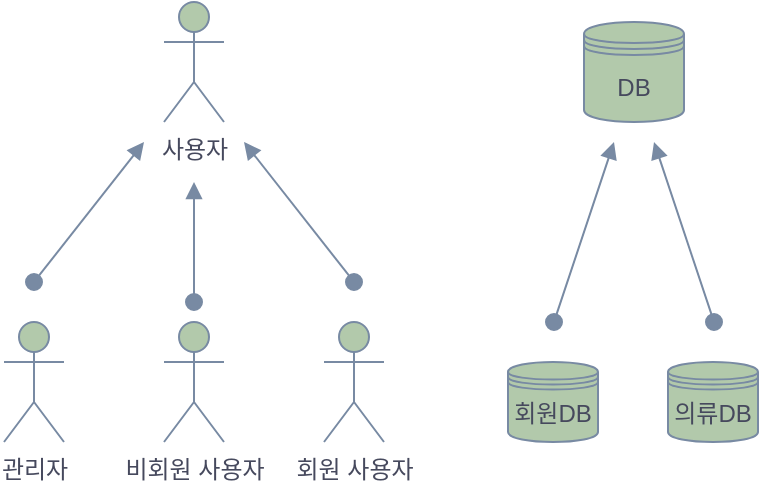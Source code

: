 <mxfile version="17.4.5" type="device"><diagram id="907NcnrzGQsfsX39xmy_" name="Page-1"><mxGraphModel dx="2782" dy="627" grid="1" gridSize="10" guides="1" tooltips="1" connect="1" arrows="1" fold="1" page="1" pageScale="1" pageWidth="850" pageHeight="1100" math="0" shadow="0"><root><mxCell id="0"/><mxCell id="1" parent="0"/><mxCell id="ac8CNx1NNNnwnDvBf2mb-1" value="회원 사용자&lt;br&gt;" style="shape=umlActor;verticalLabelPosition=bottom;verticalAlign=top;html=1;outlineConnect=0;fillColor=#B2C9AB;strokeColor=#788AA3;fontColor=#46495D;" parent="1" vertex="1"><mxGeometry x="-1320" y="200" width="30" height="60" as="geometry"/></mxCell><mxCell id="ac8CNx1NNNnwnDvBf2mb-5" value="비회원 사용자&lt;br&gt;" style="shape=umlActor;verticalLabelPosition=bottom;verticalAlign=top;html=1;outlineConnect=0;fillColor=#B2C9AB;strokeColor=#788AA3;fontColor=#46495D;" parent="1" vertex="1"><mxGeometry x="-1400" y="200" width="30" height="60" as="geometry"/></mxCell><mxCell id="ac8CNx1NNNnwnDvBf2mb-7" value="관리자" style="shape=umlActor;verticalLabelPosition=bottom;verticalAlign=top;html=1;outlineConnect=0;fillColor=#B2C9AB;strokeColor=#788AA3;fontColor=#46495D;" parent="1" vertex="1"><mxGeometry x="-1480" y="200" width="30" height="60" as="geometry"/></mxCell><mxCell id="ac8CNx1NNNnwnDvBf2mb-19" value="사용자" style="shape=umlActor;verticalLabelPosition=bottom;verticalAlign=top;html=1;rounded=0;sketch=0;fontColor=#46495D;strokeColor=#788AA3;fillColor=#B2C9AB;" parent="1" vertex="1"><mxGeometry x="-1400" y="40" width="30" height="60" as="geometry"/></mxCell><mxCell id="ac8CNx1NNNnwnDvBf2mb-29" value="" style="html=1;verticalAlign=bottom;startArrow=oval;startFill=1;endArrow=block;startSize=8;rounded=1;sketch=0;fontColor=#46495D;strokeColor=#788AA3;fillColor=#B2C9AB;curved=0;" parent="1" edge="1"><mxGeometry width="60" relative="1" as="geometry"><mxPoint x="-1385" y="190" as="sourcePoint"/><mxPoint x="-1385" y="130" as="targetPoint"/></mxGeometry></mxCell><mxCell id="ac8CNx1NNNnwnDvBf2mb-30" value="" style="html=1;verticalAlign=bottom;startArrow=oval;startFill=1;endArrow=block;startSize=8;rounded=1;sketch=0;fontColor=#46495D;strokeColor=#788AA3;fillColor=#B2C9AB;curved=0;" parent="1" edge="1"><mxGeometry width="60" relative="1" as="geometry"><mxPoint x="-1465" y="180" as="sourcePoint"/><mxPoint x="-1410" y="110" as="targetPoint"/></mxGeometry></mxCell><mxCell id="ac8CNx1NNNnwnDvBf2mb-31" value="" style="html=1;verticalAlign=bottom;startArrow=oval;startFill=1;endArrow=block;startSize=8;rounded=1;sketch=0;fontColor=#46495D;strokeColor=#788AA3;fillColor=#B2C9AB;curved=0;" parent="1" edge="1"><mxGeometry x="-0.001" width="60" relative="1" as="geometry"><mxPoint x="-1305" y="180" as="sourcePoint"/><mxPoint x="-1360" y="110" as="targetPoint"/><mxPoint as="offset"/></mxGeometry></mxCell><mxCell id="ac8CNx1NNNnwnDvBf2mb-33" value="DB" style="shape=datastore;whiteSpace=wrap;html=1;rounded=0;sketch=0;fontColor=#46495D;strokeColor=#788AA3;fillColor=#B2C9AB;" parent="1" vertex="1"><mxGeometry x="-1190" y="50" width="50" height="50" as="geometry"/></mxCell><mxCell id="ac8CNx1NNNnwnDvBf2mb-36" value="회원DB" style="shape=datastore;whiteSpace=wrap;html=1;rounded=0;sketch=0;fontColor=#46495D;strokeColor=#788AA3;fillColor=#B2C9AB;" parent="1" vertex="1"><mxGeometry x="-1228" y="220" width="45" height="40" as="geometry"/></mxCell><mxCell id="ac8CNx1NNNnwnDvBf2mb-37" value="의류DB" style="shape=datastore;whiteSpace=wrap;html=1;rounded=0;sketch=0;fontColor=#46495D;strokeColor=#788AA3;fillColor=#B2C9AB;" parent="1" vertex="1"><mxGeometry x="-1148" y="220" width="45" height="40" as="geometry"/></mxCell><mxCell id="ac8CNx1NNNnwnDvBf2mb-40" value="" style="html=1;verticalAlign=bottom;startArrow=oval;startFill=1;endArrow=block;startSize=8;rounded=1;sketch=0;fontColor=#46495D;strokeColor=#788AA3;fillColor=#B2C9AB;curved=0;" parent="1" edge="1"><mxGeometry width="60" relative="1" as="geometry"><mxPoint x="-1205" y="200" as="sourcePoint"/><mxPoint x="-1175" y="110" as="targetPoint"/></mxGeometry></mxCell><mxCell id="ac8CNx1NNNnwnDvBf2mb-41" value="" style="html=1;verticalAlign=bottom;startArrow=oval;startFill=1;endArrow=block;startSize=8;rounded=1;sketch=0;fontColor=#46495D;strokeColor=#788AA3;fillColor=#B2C9AB;curved=0;" parent="1" edge="1"><mxGeometry width="60" relative="1" as="geometry"><mxPoint x="-1125" y="200" as="sourcePoint"/><mxPoint x="-1155" y="110" as="targetPoint"/></mxGeometry></mxCell></root></mxGraphModel></diagram></mxfile>